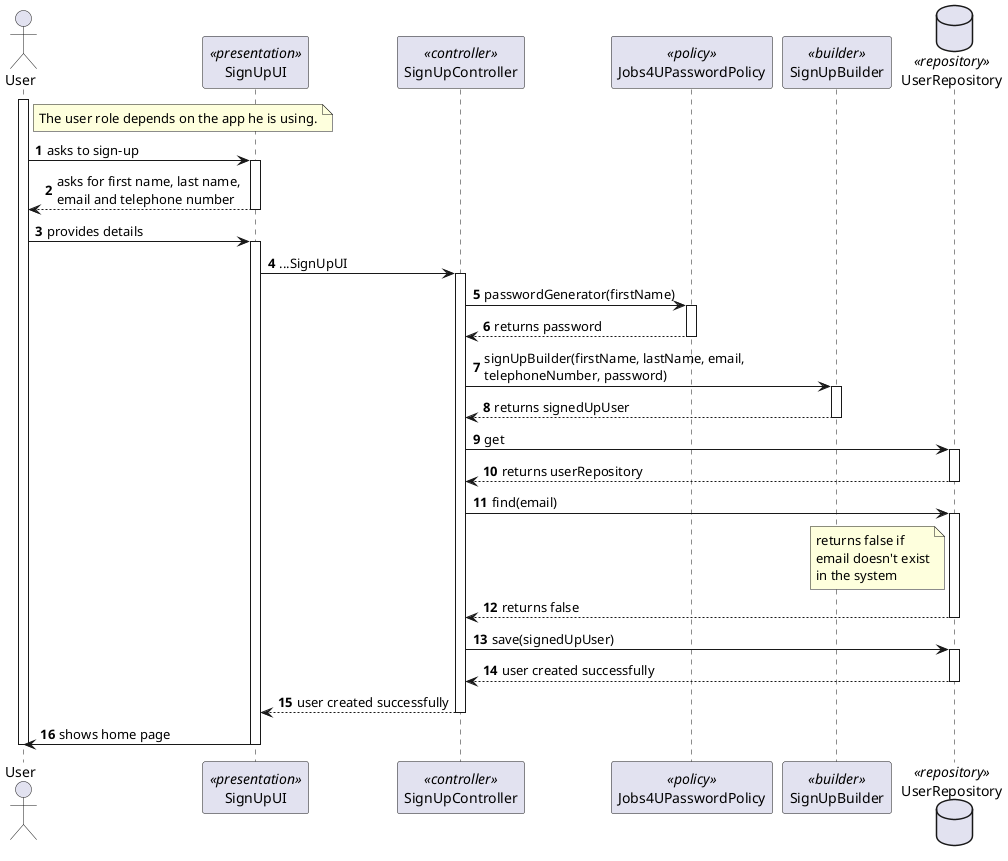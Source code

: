 @startuml
autonumber

actor User

participant SignUpUI <<presentation>>
participant SignUpController <<controller>>
participant Jobs4UPasswordPolicy <<policy>>
participant SignUpBuilder <<builder>>
database UserRepository <<repository>>

activate User
    note right of User
        The user role depends on the app he is using.
    end note
    User -> SignUpUI: asks to sign-up

    activate SignUpUI

        SignUpUI --> User: asks for first name, last name, \nemail and telephone number
    deactivate SignUpUI

    User -> SignUpUI: provides details
    activate SignUpUI

        SignUpUI -> SignUpController : ...SignUpUI
        activate SignUpController

            SignUpController -> Jobs4UPasswordPolicy : passwordGenerator(firstName)
            activate Jobs4UPasswordPolicy

                Jobs4UPasswordPolicy --> SignUpController : returns password
            deactivate Jobs4UPasswordPolicy

            SignUpController -> SignUpBuilder : signUpBuilder(firstName, lastName, email, \ntelephoneNumber, password)
            activate SignUpBuilder

                SignUpBuilder --> SignUpController : returns signedUpUser
            deactivate SignUpBuilder

            SignUpController -> UserRepository : get
            activate UserRepository

                UserRepository --> SignUpController: returns userRepository
            deactivate UserRepository

            SignUpController -> UserRepository : find(email)
            activate UserRepository

                note left of UserRepository
                    returns false if
                    email doesn't exist
                    in the system
                end note
                UserRepository --> SignUpController : returns false
            deactivate UserRepository

            SignUpController -> UserRepository : save(signedUpUser)
            activate UserRepository

                UserRepository --> SignUpController : user created successfully
            deactivate UserRepository

            SignUpController --> SignUpUI : user created successfully
            deactivate SignUpController

        SignUpUI -> User: shows home page
    deactivate SignUpUI

deactivate User

@enduml